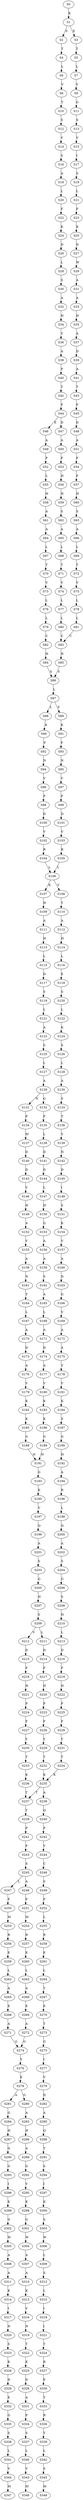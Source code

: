 strict digraph  {
	S0 -> S1 [ label = K ];
	S1 -> S2 [ label = S ];
	S1 -> S3 [ label = E ];
	S2 -> S4 [ label = T ];
	S3 -> S5 [ label = T ];
	S4 -> S6 [ label = L ];
	S5 -> S7 [ label = L ];
	S6 -> S8 [ label = V ];
	S7 -> S9 [ label = V ];
	S8 -> S10 [ label = T ];
	S9 -> S11 [ label = G ];
	S10 -> S12 [ label = S ];
	S11 -> S13 [ label = S ];
	S12 -> S14 [ label = V ];
	S13 -> S15 [ label = V ];
	S14 -> S16 [ label = S ];
	S15 -> S17 [ label = I ];
	S16 -> S18 [ label = A ];
	S17 -> S19 [ label = S ];
	S18 -> S20 [ label = L ];
	S19 -> S21 [ label = L ];
	S20 -> S22 [ label = F ];
	S21 -> S23 [ label = F ];
	S22 -> S24 [ label = K ];
	S23 -> S25 [ label = K ];
	S24 -> S26 [ label = D ];
	S25 -> S27 [ label = D ];
	S26 -> S28 [ label = L ];
	S27 -> S29 [ label = W ];
	S28 -> S30 [ label = S ];
	S29 -> S31 [ label = A ];
	S30 -> S32 [ label = A ];
	S31 -> S33 [ label = A ];
	S32 -> S34 [ label = H ];
	S33 -> S35 [ label = H ];
	S34 -> S36 [ label = V ];
	S35 -> S37 [ label = A ];
	S36 -> S38 [ label = A ];
	S37 -> S39 [ label = D ];
	S38 -> S40 [ label = P ];
	S39 -> S41 [ label = A ];
	S40 -> S42 [ label = T ];
	S41 -> S43 [ label = T ];
	S42 -> S44 [ label = F ];
	S43 -> S45 [ label = F ];
	S44 -> S46 [ label = E ];
	S44 -> S47 [ label = D ];
	S45 -> S48 [ label = D ];
	S46 -> S49 [ label = A ];
	S47 -> S50 [ label = A ];
	S48 -> S51 [ label = A ];
	S49 -> S52 [ label = P ];
	S50 -> S53 [ label = P ];
	S51 -> S54 [ label = P ];
	S52 -> S55 [ label = L ];
	S53 -> S56 [ label = H ];
	S54 -> S57 [ label = F ];
	S55 -> S58 [ label = H ];
	S56 -> S59 [ label = H ];
	S57 -> S60 [ label = H ];
	S58 -> S61 [ label = A ];
	S59 -> S62 [ label = S ];
	S60 -> S63 [ label = S ];
	S61 -> S64 [ label = A ];
	S62 -> S65 [ label = A ];
	S63 -> S66 [ label = A ];
	S64 -> S67 [ label = L ];
	S65 -> S68 [ label = L ];
	S66 -> S69 [ label = L ];
	S67 -> S70 [ label = T ];
	S68 -> S71 [ label = T ];
	S69 -> S72 [ label = T ];
	S70 -> S73 [ label = V ];
	S71 -> S74 [ label = V ];
	S72 -> S75 [ label = V ];
	S73 -> S76 [ label = L ];
	S74 -> S77 [ label = L ];
	S75 -> S78 [ label = L ];
	S76 -> S79 [ label = L ];
	S77 -> S80 [ label = L ];
	S78 -> S81 [ label = L ];
	S79 -> S82 [ label = C ];
	S80 -> S83 [ label = C ];
	S81 -> S83 [ label = C ];
	S82 -> S84 [ label = H ];
	S83 -> S85 [ label = H ];
	S84 -> S86 [ label = S ];
	S85 -> S86 [ label = S ];
	S86 -> S87 [ label = L ];
	S87 -> S88 [ label = L ];
	S87 -> S89 [ label = F ];
	S88 -> S90 [ label = K ];
	S89 -> S91 [ label = K ];
	S90 -> S92 [ label = F ];
	S91 -> S93 [ label = F ];
	S92 -> S94 [ label = N ];
	S93 -> S95 [ label = N ];
	S94 -> S96 [ label = V ];
	S95 -> S97 [ label = V ];
	S96 -> S98 [ label = P ];
	S97 -> S99 [ label = P ];
	S98 -> S100 [ label = D ];
	S99 -> S101 [ label = D ];
	S100 -> S102 [ label = V ];
	S101 -> S103 [ label = V ];
	S102 -> S104 [ label = R ];
	S103 -> S105 [ label = R ];
	S104 -> S106 [ label = L ];
	S105 -> S106 [ label = L ];
	S106 -> S107 [ label = K ];
	S106 -> S108 [ label = V ];
	S107 -> S109 [ label = H ];
	S108 -> S110 [ label = Y ];
	S109 -> S111 [ label = A ];
	S110 -> S112 [ label = A ];
	S111 -> S113 [ label = H ];
	S112 -> S114 [ label = H ];
	S113 -> S115 [ label = L ];
	S114 -> S116 [ label = L ];
	S115 -> S117 [ label = D ];
	S116 -> S118 [ label = E ];
	S117 -> S119 [ label = S ];
	S118 -> S120 [ label = S ];
	S119 -> S121 [ label = L ];
	S120 -> S122 [ label = L ];
	S121 -> S123 [ label = A ];
	S122 -> S124 [ label = K ];
	S123 -> S125 [ label = S ];
	S124 -> S126 [ label = S ];
	S125 -> S127 [ label = L ];
	S126 -> S128 [ label = L ];
	S127 -> S129 [ label = A ];
	S128 -> S130 [ label = A ];
	S129 -> S131 [ label = N ];
	S129 -> S132 [ label = G ];
	S130 -> S133 [ label = S ];
	S131 -> S134 [ label = P ];
	S132 -> S135 [ label = P ];
	S133 -> S136 [ label = T ];
	S134 -> S137 [ label = M ];
	S135 -> S138 [ label = L ];
	S136 -> S139 [ label = V ];
	S137 -> S140 [ label = D ];
	S138 -> S141 [ label = D ];
	S139 -> S142 [ label = N ];
	S140 -> S143 [ label = D ];
	S141 -> S144 [ label = D ];
	S142 -> S145 [ label = D ];
	S143 -> S146 [ label = V ];
	S144 -> S147 [ label = L ];
	S145 -> S148 [ label = I ];
	S146 -> S149 [ label = H ];
	S147 -> S150 [ label = H ];
	S148 -> S151 [ label = S ];
	S149 -> S152 [ label = A ];
	S150 -> S153 [ label = G ];
	S151 -> S154 [ label = K ];
	S152 -> S155 [ label = V ];
	S153 -> S156 [ label = A ];
	S154 -> S157 [ label = V ];
	S155 -> S158 [ label = A ];
	S156 -> S159 [ label = A ];
	S157 -> S160 [ label = A ];
	S158 -> S161 [ label = N ];
	S159 -> S162 [ label = S ];
	S160 -> S163 [ label = D ];
	S161 -> S164 [ label = T ];
	S162 -> S165 [ label = A ];
	S163 -> S166 [ label = G ];
	S164 -> S167 [ label = L ];
	S165 -> S168 [ label = L ];
	S166 -> S169 [ label = V ];
	S167 -> S170 [ label = A ];
	S168 -> S171 [ label = A ];
	S169 -> S172 [ label = A ];
	S170 -> S173 [ label = D ];
	S171 -> S174 [ label = D ];
	S172 -> S175 [ label = A ];
	S173 -> S176 [ label = A ];
	S174 -> S177 [ label = A ];
	S175 -> S178 [ label = V ];
	S176 -> S179 [ label = V ];
	S177 -> S180 [ label = V ];
	S178 -> S181 [ label = V ];
	S179 -> S182 [ label = K ];
	S180 -> S183 [ label = K ];
	S181 -> S184 [ label = K ];
	S182 -> S185 [ label = K ];
	S183 -> S186 [ label = K ];
	S184 -> S187 [ label = S ];
	S185 -> S188 [ label = G ];
	S186 -> S189 [ label = G ];
	S187 -> S190 [ label = G ];
	S188 -> S191 [ label = H ];
	S189 -> S191 [ label = H ];
	S190 -> S192 [ label = H ];
	S191 -> S193 [ label = G ];
	S192 -> S194 [ label = A ];
	S193 -> S195 [ label = K ];
	S194 -> S196 [ label = R ];
	S195 -> S197 [ label = V ];
	S196 -> S198 [ label = L ];
	S197 -> S199 [ label = Q ];
	S198 -> S200 [ label = Q ];
	S199 -> S201 [ label = A ];
	S200 -> S202 [ label = A ];
	S201 -> S203 [ label = S ];
	S202 -> S204 [ label = S ];
	S203 -> S205 [ label = G ];
	S204 -> S206 [ label = G ];
	S205 -> S207 [ label = H ];
	S206 -> S208 [ label = S ];
	S207 -> S209 [ label = S ];
	S208 -> S210 [ label = H ];
	S209 -> S211 [ label = L ];
	S209 -> S212 [ label = V ];
	S210 -> S213 [ label = L ];
	S211 -> S214 [ label = D ];
	S212 -> S215 [ label = D ];
	S213 -> S216 [ label = D ];
	S214 -> S217 [ label = F ];
	S215 -> S218 [ label = F ];
	S216 -> S219 [ label = F ];
	S217 -> S220 [ label = H ];
	S218 -> S221 [ label = H ];
	S219 -> S222 [ label = H ];
	S220 -> S223 [ label = P ];
	S221 -> S224 [ label = P ];
	S222 -> S225 [ label = P ];
	S223 -> S226 [ label = F ];
	S224 -> S227 [ label = F ];
	S225 -> S228 [ label = F ];
	S226 -> S229 [ label = Y ];
	S227 -> S230 [ label = Y ];
	S228 -> S231 [ label = Y ];
	S229 -> S232 [ label = T ];
	S230 -> S233 [ label = T ];
	S231 -> S234 [ label = T ];
	S232 -> S235 [ label = K ];
	S233 -> S236 [ label = K ];
	S234 -> S235 [ label = K ];
	S235 -> S237 [ label = T ];
	S235 -> S238 [ label = A ];
	S236 -> S237 [ label = T ];
	S237 -> S239 [ label = T ];
	S238 -> S240 [ label = Q ];
	S239 -> S241 [ label = P ];
	S240 -> S242 [ label = P ];
	S241 -> S243 [ label = F ];
	S242 -> S244 [ label = Y ];
	S243 -> S245 [ label = S ];
	S244 -> S246 [ label = C ];
	S245 -> S247 [ label = L ];
	S245 -> S248 [ label = A ];
	S246 -> S249 [ label = S ];
	S247 -> S250 [ label = F ];
	S248 -> S251 [ label = F ];
	S249 -> S252 [ label = F ];
	S250 -> S253 [ label = M ];
	S251 -> S254 [ label = M ];
	S252 -> S255 [ label = L ];
	S253 -> S256 [ label = R ];
	S254 -> S257 [ label = R ];
	S255 -> S258 [ label = R ];
	S256 -> S259 [ label = E ];
	S257 -> S260 [ label = E ];
	S258 -> S261 [ label = E ];
	S259 -> S262 [ label = L ];
	S260 -> S263 [ label = L ];
	S261 -> S264 [ label = L ];
	S262 -> S265 [ label = A ];
	S263 -> S266 [ label = A ];
	S264 -> S267 [ label = T ];
	S265 -> S268 [ label = E ];
	S266 -> S269 [ label = E ];
	S267 -> S270 [ label = E ];
	S268 -> S271 [ label = A ];
	S269 -> S272 [ label = A ];
	S270 -> S273 [ label = T ];
	S271 -> S274 [ label = G ];
	S272 -> S274 [ label = G ];
	S273 -> S275 [ label = G ];
	S274 -> S276 [ label = Y ];
	S275 -> S277 [ label = I ];
	S276 -> S278 [ label = E ];
	S277 -> S279 [ label = V ];
	S278 -> S280 [ label = G ];
	S278 -> S281 [ label = A ];
	S279 -> S282 [ label = D ];
	S280 -> S283 [ label = A ];
	S281 -> S284 [ label = G ];
	S282 -> S285 [ label = A ];
	S283 -> S286 [ label = H ];
	S284 -> S287 [ label = H ];
	S285 -> S288 [ label = Q ];
	S286 -> S289 [ label = A ];
	S287 -> S290 [ label = G ];
	S288 -> S291 [ label = T ];
	S289 -> S292 [ label = G ];
	S290 -> S293 [ label = G ];
	S291 -> S294 [ label = S ];
	S292 -> S295 [ label = V ];
	S293 -> S296 [ label = I ];
	S294 -> S297 [ label = I ];
	S295 -> S298 [ label = K ];
	S296 -> S299 [ label = K ];
	S297 -> S300 [ label = K ];
	S298 -> S301 [ label = G ];
	S299 -> S302 [ label = G ];
	S300 -> S303 [ label = S ];
	S301 -> S304 [ label = W ];
	S302 -> S305 [ label = W ];
	S303 -> S306 [ label = W ];
	S304 -> S307 [ label = A ];
	S305 -> S308 [ label = A ];
	S306 -> S309 [ label = L ];
	S307 -> S310 [ label = A ];
	S308 -> S311 [ label = A ];
	S309 -> S312 [ label = S ];
	S310 -> S313 [ label = K ];
	S311 -> S314 [ label = K ];
	S312 -> S315 [ label = L ];
	S313 -> S316 [ label = V ];
	S314 -> S317 [ label = I ];
	S315 -> S318 [ label = I ];
	S316 -> S319 [ label = N ];
	S317 -> S320 [ label = N ];
	S318 -> S321 [ label = I ];
	S319 -> S322 [ label = T ];
	S320 -> S323 [ label = S ];
	S321 -> S324 [ label = T ];
	S322 -> S325 [ label = K ];
	S323 -> S326 [ label = K ];
	S324 -> S327 [ label = R ];
	S325 -> S328 [ label = D ];
	S326 -> S329 [ label = D ];
	S327 -> S330 [ label = E ];
	S328 -> S331 [ label = A ];
	S329 -> S332 [ label = E ];
	S330 -> S333 [ label = T ];
	S331 -> S334 [ label = P ];
	S332 -> S335 [ label = G ];
	S333 -> S336 [ label = R ];
	S334 -> S337 [ label = S ];
	S335 -> S338 [ label = S ];
	S336 -> S339 [ label = T ];
	S337 -> S340 [ label = L ];
	S338 -> S341 [ label = L ];
	S339 -> S342 [ label = L ];
	S340 -> S343 [ label = V ];
	S341 -> S344 [ label = V ];
	S342 -> S345 [ label = S ];
	S343 -> S346 [ label = M ];
	S344 -> S347 [ label = M ];
	S345 -> S348 [ label = M ];
}

